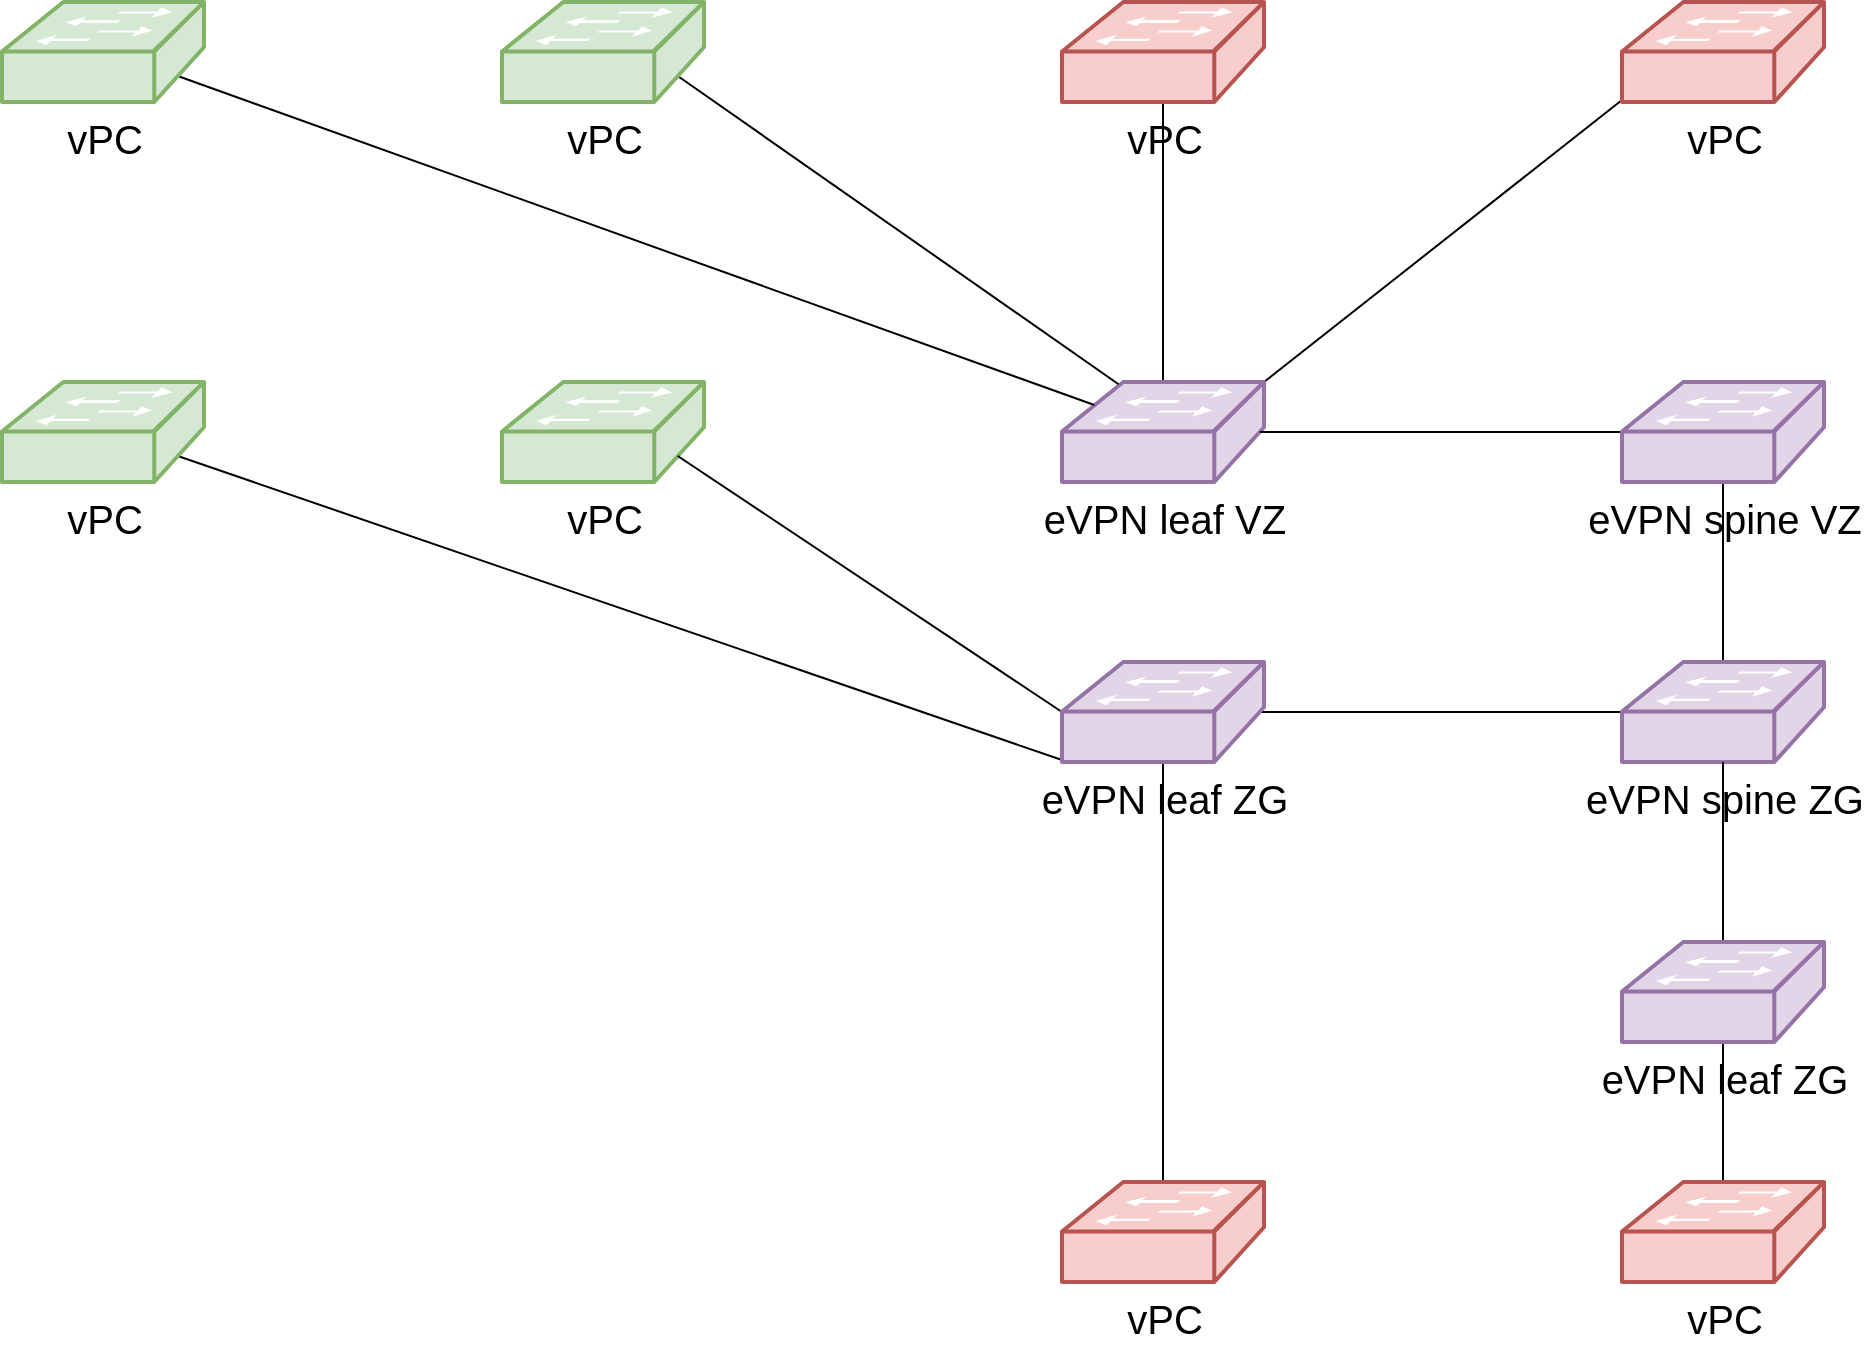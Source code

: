 <mxfile version="20.8.8" type="github"><diagram name="Page-1" id="0OrnEd0XuT7KNRjszQmc"><mxGraphModel dx="1990" dy="715" grid="1" gridSize="10" guides="1" tooltips="1" connect="1" arrows="1" fold="1" page="1" pageScale="1" pageWidth="600" pageHeight="400" math="0" shadow="0"><root><mxCell id="0"/><mxCell id="1" parent="0"/><mxCell id="yHmvrQq8Yse7LNzuKe87-25" style="edgeStyle=none;rounded=0;orthogonalLoop=1;jettySize=auto;html=1;exitX=0;exitY=0.98;exitDx=0;exitDy=0;exitPerimeter=0;endArrow=none;endFill=0;entryX=0.87;entryY=0.74;entryDx=0;entryDy=0;entryPerimeter=0;" parent="1" source="yHmvrQq8Yse7LNzuKe87-13" target="yHmvrQq8Yse7LNzuKe87-9" edge="1"><mxGeometry relative="1" as="geometry"><mxPoint x="200.5" y="1060.0" as="sourcePoint"/></mxGeometry></mxCell><mxCell id="o7sRKN4U9nn-a68UC_t8-14" style="edgeStyle=none;rounded=0;orthogonalLoop=1;jettySize=auto;html=1;exitX=0.5;exitY=0;exitDx=0;exitDy=0;exitPerimeter=0;entryX=0.5;entryY=0.98;entryDx=0;entryDy=0;entryPerimeter=0;endArrow=none;endFill=0;" edge="1" parent="1" source="yHmvrQq8Yse7LNzuKe87-5" target="o7sRKN4U9nn-a68UC_t8-12"><mxGeometry relative="1" as="geometry"/></mxCell><mxCell id="yHmvrQq8Yse7LNzuKe87-5" value="vPC" style="shape=mxgraph.cisco.switches.workgroup_switch;html=1;dashed=0;fillColor=#f8cecc;strokeColor=#b85450;strokeWidth=2;verticalLabelPosition=bottom;verticalAlign=top;fontFamily=Helvetica;fontSize=20;" parent="1" vertex="1"><mxGeometry x="960" y="1060" width="101" height="50" as="geometry"/></mxCell><mxCell id="o7sRKN4U9nn-a68UC_t8-1" style="edgeStyle=orthogonalEdgeStyle;rounded=0;orthogonalLoop=1;jettySize=auto;html=1;exitX=0.5;exitY=0;exitDx=0;exitDy=0;exitPerimeter=0;entryX=0.5;entryY=0.98;entryDx=0;entryDy=0;entryPerimeter=0;endArrow=none;endFill=0;" edge="1" parent="1" source="yHmvrQq8Yse7LNzuKe87-6" target="yHmvrQq8Yse7LNzuKe87-13"><mxGeometry relative="1" as="geometry"/></mxCell><mxCell id="yHmvrQq8Yse7LNzuKe87-6" value="vPC" style="shape=mxgraph.cisco.switches.workgroup_switch;html=1;dashed=0;fillColor=#f8cecc;strokeColor=#b85450;strokeWidth=2;verticalLabelPosition=bottom;verticalAlign=top;fontFamily=Helvetica;fontSize=20;" parent="1" vertex="1"><mxGeometry x="680" y="1060" width="101" height="50" as="geometry"/></mxCell><mxCell id="yHmvrQq8Yse7LNzuKe87-9" value="vPC" style="shape=mxgraph.cisco.switches.workgroup_switch;html=1;dashed=0;fillColor=#d5e8d4;strokeColor=#82b366;strokeWidth=2;verticalLabelPosition=bottom;verticalAlign=top;fontFamily=Helvetica;fontSize=20;" parent="1" vertex="1"><mxGeometry x="150" y="660" width="101" height="50" as="geometry"/></mxCell><mxCell id="yHmvrQq8Yse7LNzuKe87-10" value="vPC" style="shape=mxgraph.cisco.switches.workgroup_switch;html=1;dashed=0;fillColor=#d5e8d4;strokeColor=#82b366;strokeWidth=2;verticalLabelPosition=bottom;verticalAlign=top;fontFamily=Helvetica;fontSize=20;" parent="1" vertex="1"><mxGeometry x="400" y="660" width="101" height="50" as="geometry"/></mxCell><mxCell id="yHmvrQq8Yse7LNzuKe87-27" style="edgeStyle=none;rounded=0;orthogonalLoop=1;jettySize=auto;html=1;exitX=0.98;exitY=0.5;exitDx=0;exitDy=0;exitPerimeter=0;entryX=0;entryY=0.5;entryDx=0;entryDy=0;entryPerimeter=0;endArrow=none;endFill=0;" parent="1" source="yHmvrQq8Yse7LNzuKe87-13" target="yHmvrQq8Yse7LNzuKe87-14" edge="1"><mxGeometry relative="1" as="geometry"/></mxCell><mxCell id="yHmvrQq8Yse7LNzuKe87-31" style="edgeStyle=none;rounded=0;orthogonalLoop=1;jettySize=auto;html=1;exitX=0;exitY=0.5;exitDx=0;exitDy=0;exitPerimeter=0;entryX=0.87;entryY=0.74;entryDx=0;entryDy=0;entryPerimeter=0;endArrow=none;endFill=0;" parent="1" source="yHmvrQq8Yse7LNzuKe87-13" target="yHmvrQq8Yse7LNzuKe87-10" edge="1"><mxGeometry relative="1" as="geometry"/></mxCell><mxCell id="yHmvrQq8Yse7LNzuKe87-13" value="eVPN leaf ZG" style="shape=mxgraph.cisco.switches.workgroup_switch;html=1;dashed=0;fillColor=#e1d5e7;strokeColor=#9673a6;strokeWidth=2;verticalLabelPosition=bottom;verticalAlign=top;fontFamily=Helvetica;fontSize=20;" parent="1" vertex="1"><mxGeometry x="680" y="800" width="101" height="50" as="geometry"/></mxCell><mxCell id="yHmvrQq8Yse7LNzuKe87-28" style="edgeStyle=none;rounded=0;orthogonalLoop=1;jettySize=auto;html=1;exitX=0.5;exitY=0;exitDx=0;exitDy=0;exitPerimeter=0;entryX=0.5;entryY=0.98;entryDx=0;entryDy=0;entryPerimeter=0;endArrow=none;endFill=0;" parent="1" source="yHmvrQq8Yse7LNzuKe87-14" target="yHmvrQq8Yse7LNzuKe87-16" edge="1"><mxGeometry relative="1" as="geometry"/></mxCell><mxCell id="yHmvrQq8Yse7LNzuKe87-14" value="eVPN spine ZG" style="shape=mxgraph.cisco.switches.workgroup_switch;html=1;dashed=0;fillColor=#e1d5e7;strokeColor=#9673a6;strokeWidth=2;verticalLabelPosition=bottom;verticalAlign=top;fontFamily=Helvetica;fontSize=20;" parent="1" vertex="1"><mxGeometry x="960" y="800" width="101" height="50" as="geometry"/></mxCell><mxCell id="o7sRKN4U9nn-a68UC_t8-7" style="edgeStyle=none;rounded=0;orthogonalLoop=1;jettySize=auto;html=1;exitX=1;exitY=0;exitDx=0;exitDy=0;exitPerimeter=0;entryX=0;entryY=0.98;entryDx=0;entryDy=0;entryPerimeter=0;endArrow=none;endFill=0;" edge="1" parent="1" source="yHmvrQq8Yse7LNzuKe87-15" target="o7sRKN4U9nn-a68UC_t8-6"><mxGeometry relative="1" as="geometry"/></mxCell><mxCell id="o7sRKN4U9nn-a68UC_t8-8" style="edgeStyle=none;rounded=0;orthogonalLoop=1;jettySize=auto;html=1;exitX=0.5;exitY=0;exitDx=0;exitDy=0;exitPerimeter=0;entryX=0.5;entryY=0.98;entryDx=0;entryDy=0;entryPerimeter=0;endArrow=none;endFill=0;" edge="1" parent="1" source="yHmvrQq8Yse7LNzuKe87-15" target="o7sRKN4U9nn-a68UC_t8-5"><mxGeometry relative="1" as="geometry"/></mxCell><mxCell id="yHmvrQq8Yse7LNzuKe87-15" value="eVPN leaf VZ" style="shape=mxgraph.cisco.switches.workgroup_switch;html=1;dashed=0;fillColor=#e1d5e7;strokeColor=#9673a6;strokeWidth=2;verticalLabelPosition=bottom;verticalAlign=top;fontFamily=Helvetica;fontSize=20;" parent="1" vertex="1"><mxGeometry x="680" y="660" width="101" height="50" as="geometry"/></mxCell><mxCell id="yHmvrQq8Yse7LNzuKe87-29" style="edgeStyle=none;rounded=0;orthogonalLoop=1;jettySize=auto;html=1;exitX=0;exitY=0.5;exitDx=0;exitDy=0;exitPerimeter=0;entryX=0.98;entryY=0.5;entryDx=0;entryDy=0;entryPerimeter=0;endArrow=none;endFill=0;" parent="1" source="yHmvrQq8Yse7LNzuKe87-16" target="yHmvrQq8Yse7LNzuKe87-15" edge="1"><mxGeometry relative="1" as="geometry"/></mxCell><mxCell id="yHmvrQq8Yse7LNzuKe87-16" value="eVPN spine VZ" style="shape=mxgraph.cisco.switches.workgroup_switch;html=1;dashed=0;fillColor=#e1d5e7;strokeColor=#9673a6;strokeWidth=2;verticalLabelPosition=bottom;verticalAlign=top;fontFamily=Helvetica;fontSize=20;" parent="1" vertex="1"><mxGeometry x="960" y="660" width="101" height="50" as="geometry"/></mxCell><mxCell id="o7sRKN4U9nn-a68UC_t8-10" style="edgeStyle=none;rounded=0;orthogonalLoop=1;jettySize=auto;html=1;exitX=0.87;exitY=0.74;exitDx=0;exitDy=0;exitPerimeter=0;entryX=0.28;entryY=0.023;entryDx=0;entryDy=0;entryPerimeter=0;endArrow=none;endFill=0;" edge="1" parent="1" source="o7sRKN4U9nn-a68UC_t8-3" target="yHmvrQq8Yse7LNzuKe87-15"><mxGeometry relative="1" as="geometry"/></mxCell><mxCell id="o7sRKN4U9nn-a68UC_t8-3" value="vPC" style="shape=mxgraph.cisco.switches.workgroup_switch;html=1;dashed=0;fillColor=#d5e8d4;strokeColor=#82b366;strokeWidth=2;verticalLabelPosition=bottom;verticalAlign=top;fontFamily=Helvetica;fontSize=20;" vertex="1" parent="1"><mxGeometry x="400" y="470" width="101" height="50" as="geometry"/></mxCell><mxCell id="o7sRKN4U9nn-a68UC_t8-9" style="edgeStyle=none;rounded=0;orthogonalLoop=1;jettySize=auto;html=1;exitX=0.87;exitY=0.74;exitDx=0;exitDy=0;exitPerimeter=0;entryX=0.16;entryY=0.23;entryDx=0;entryDy=0;entryPerimeter=0;endArrow=none;endFill=0;" edge="1" parent="1" source="o7sRKN4U9nn-a68UC_t8-4" target="yHmvrQq8Yse7LNzuKe87-15"><mxGeometry relative="1" as="geometry"/></mxCell><mxCell id="o7sRKN4U9nn-a68UC_t8-4" value="vPC" style="shape=mxgraph.cisco.switches.workgroup_switch;html=1;dashed=0;fillColor=#d5e8d4;strokeColor=#82b366;strokeWidth=2;verticalLabelPosition=bottom;verticalAlign=top;fontFamily=Helvetica;fontSize=20;" vertex="1" parent="1"><mxGeometry x="150" y="470" width="101" height="50" as="geometry"/></mxCell><mxCell id="o7sRKN4U9nn-a68UC_t8-5" value="vPC" style="shape=mxgraph.cisco.switches.workgroup_switch;html=1;dashed=0;fillColor=#f8cecc;strokeColor=#b85450;strokeWidth=2;verticalLabelPosition=bottom;verticalAlign=top;fontFamily=Helvetica;fontSize=20;" vertex="1" parent="1"><mxGeometry x="680" y="470" width="101" height="50" as="geometry"/></mxCell><mxCell id="o7sRKN4U9nn-a68UC_t8-6" value="vPC" style="shape=mxgraph.cisco.switches.workgroup_switch;html=1;dashed=0;fillColor=#f8cecc;strokeColor=#b85450;strokeWidth=2;verticalLabelPosition=bottom;verticalAlign=top;fontFamily=Helvetica;fontSize=20;" vertex="1" parent="1"><mxGeometry x="960" y="470" width="101" height="50" as="geometry"/></mxCell><mxCell id="o7sRKN4U9nn-a68UC_t8-13" style="edgeStyle=none;rounded=0;orthogonalLoop=1;jettySize=auto;html=1;exitX=0.5;exitY=0;exitDx=0;exitDy=0;exitPerimeter=0;endArrow=none;endFill=0;" edge="1" parent="1" source="o7sRKN4U9nn-a68UC_t8-12" target="yHmvrQq8Yse7LNzuKe87-14"><mxGeometry relative="1" as="geometry"/></mxCell><mxCell id="o7sRKN4U9nn-a68UC_t8-12" value="eVPN leaf ZG" style="shape=mxgraph.cisco.switches.workgroup_switch;html=1;dashed=0;fillColor=#e1d5e7;strokeColor=#9673a6;strokeWidth=2;verticalLabelPosition=bottom;verticalAlign=top;fontFamily=Helvetica;fontSize=20;" vertex="1" parent="1"><mxGeometry x="960" y="940" width="101" height="50" as="geometry"/></mxCell></root></mxGraphModel></diagram></mxfile>